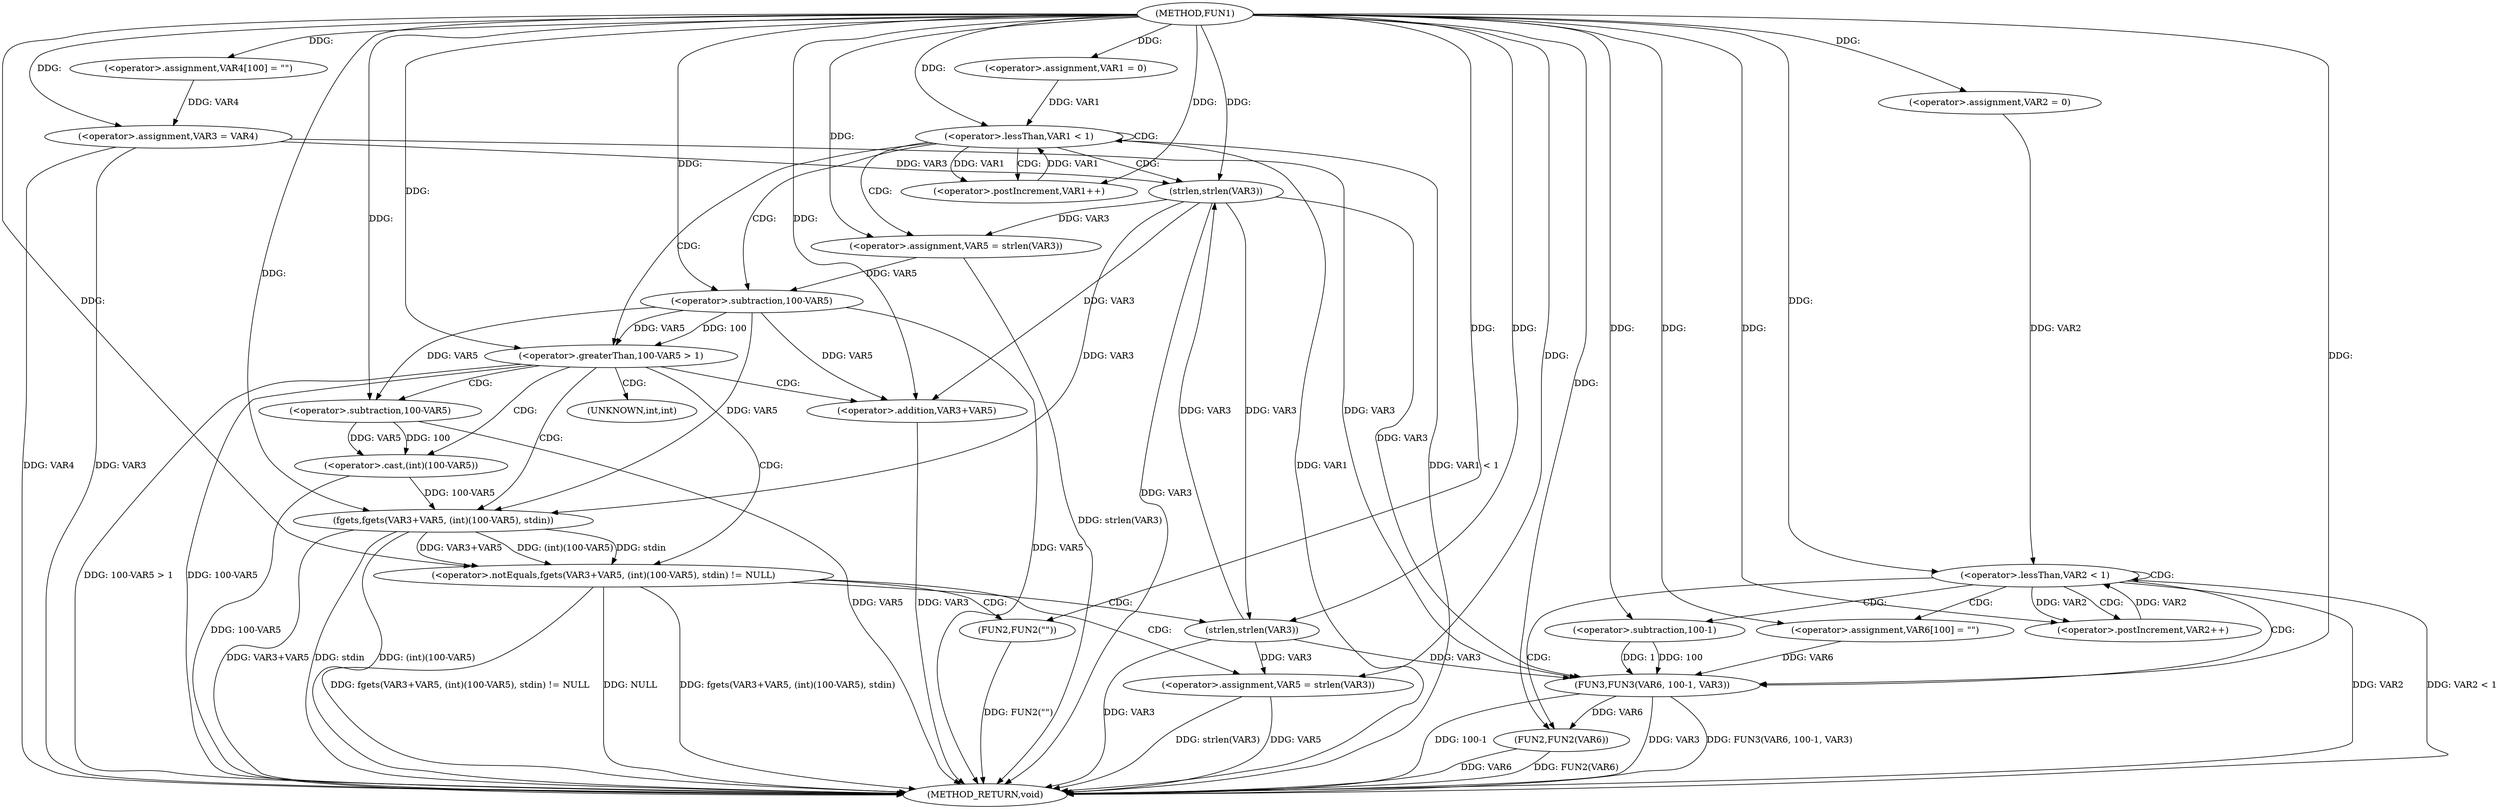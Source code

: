 digraph FUN1 {  
"1000100" [label = "(METHOD,FUN1)" ]
"1000181" [label = "(METHOD_RETURN,void)" ]
"1000106" [label = "(<operator>.assignment,VAR4[100] = \"\")" ]
"1000109" [label = "(<operator>.assignment,VAR3 = VAR4)" ]
"1000113" [label = "(<operator>.assignment,VAR1 = 0)" ]
"1000116" [label = "(<operator>.lessThan,VAR1 < 1)" ]
"1000119" [label = "(<operator>.postIncrement,VAR1++)" ]
"1000124" [label = "(<operator>.assignment,VAR5 = strlen(VAR3))" ]
"1000126" [label = "(strlen,strlen(VAR3))" ]
"1000129" [label = "(<operator>.greaterThan,100-VAR5 > 1)" ]
"1000130" [label = "(<operator>.subtraction,100-VAR5)" ]
"1000136" [label = "(<operator>.notEquals,fgets(VAR3+VAR5, (int)(100-VAR5), stdin) != NULL)" ]
"1000137" [label = "(fgets,fgets(VAR3+VAR5, (int)(100-VAR5), stdin))" ]
"1000138" [label = "(<operator>.addition,VAR3+VAR5)" ]
"1000141" [label = "(<operator>.cast,(int)(100-VAR5))" ]
"1000143" [label = "(<operator>.subtraction,100-VAR5)" ]
"1000149" [label = "(<operator>.assignment,VAR5 = strlen(VAR3))" ]
"1000151" [label = "(strlen,strlen(VAR3))" ]
"1000156" [label = "(FUN2,FUN2(\"\"))" ]
"1000159" [label = "(<operator>.assignment,VAR2 = 0)" ]
"1000162" [label = "(<operator>.lessThan,VAR2 < 1)" ]
"1000165" [label = "(<operator>.postIncrement,VAR2++)" ]
"1000170" [label = "(<operator>.assignment,VAR6[100] = \"\")" ]
"1000173" [label = "(FUN3,FUN3(VAR6, 100-1, VAR3))" ]
"1000175" [label = "(<operator>.subtraction,100-1)" ]
"1000179" [label = "(FUN2,FUN2(VAR6))" ]
"1000142" [label = "(UNKNOWN,int,int)" ]
  "1000149" -> "1000181"  [ label = "DDG: strlen(VAR3)"] 
  "1000179" -> "1000181"  [ label = "DDG: FUN2(VAR6)"] 
  "1000151" -> "1000181"  [ label = "DDG: VAR3"] 
  "1000129" -> "1000181"  [ label = "DDG: 100-VAR5 > 1"] 
  "1000179" -> "1000181"  [ label = "DDG: VAR6"] 
  "1000126" -> "1000181"  [ label = "DDG: VAR3"] 
  "1000173" -> "1000181"  [ label = "DDG: VAR3"] 
  "1000116" -> "1000181"  [ label = "DDG: VAR1"] 
  "1000129" -> "1000181"  [ label = "DDG: 100-VAR5"] 
  "1000124" -> "1000181"  [ label = "DDG: strlen(VAR3)"] 
  "1000130" -> "1000181"  [ label = "DDG: VAR5"] 
  "1000137" -> "1000181"  [ label = "DDG: (int)(100-VAR5)"] 
  "1000138" -> "1000181"  [ label = "DDG: VAR3"] 
  "1000109" -> "1000181"  [ label = "DDG: VAR3"] 
  "1000173" -> "1000181"  [ label = "DDG: FUN3(VAR6, 100-1, VAR3)"] 
  "1000141" -> "1000181"  [ label = "DDG: 100-VAR5"] 
  "1000136" -> "1000181"  [ label = "DDG: fgets(VAR3+VAR5, (int)(100-VAR5), stdin) != NULL"] 
  "1000143" -> "1000181"  [ label = "DDG: VAR5"] 
  "1000149" -> "1000181"  [ label = "DDG: VAR5"] 
  "1000156" -> "1000181"  [ label = "DDG: FUN2(\"\")"] 
  "1000137" -> "1000181"  [ label = "DDG: VAR3+VAR5"] 
  "1000162" -> "1000181"  [ label = "DDG: VAR2"] 
  "1000162" -> "1000181"  [ label = "DDG: VAR2 < 1"] 
  "1000137" -> "1000181"  [ label = "DDG: stdin"] 
  "1000136" -> "1000181"  [ label = "DDG: NULL"] 
  "1000109" -> "1000181"  [ label = "DDG: VAR4"] 
  "1000116" -> "1000181"  [ label = "DDG: VAR1 < 1"] 
  "1000136" -> "1000181"  [ label = "DDG: fgets(VAR3+VAR5, (int)(100-VAR5), stdin)"] 
  "1000173" -> "1000181"  [ label = "DDG: 100-1"] 
  "1000100" -> "1000106"  [ label = "DDG: "] 
  "1000106" -> "1000109"  [ label = "DDG: VAR4"] 
  "1000100" -> "1000109"  [ label = "DDG: "] 
  "1000100" -> "1000113"  [ label = "DDG: "] 
  "1000113" -> "1000116"  [ label = "DDG: VAR1"] 
  "1000119" -> "1000116"  [ label = "DDG: VAR1"] 
  "1000100" -> "1000116"  [ label = "DDG: "] 
  "1000116" -> "1000119"  [ label = "DDG: VAR1"] 
  "1000100" -> "1000119"  [ label = "DDG: "] 
  "1000126" -> "1000124"  [ label = "DDG: VAR3"] 
  "1000100" -> "1000124"  [ label = "DDG: "] 
  "1000151" -> "1000126"  [ label = "DDG: VAR3"] 
  "1000109" -> "1000126"  [ label = "DDG: VAR3"] 
  "1000100" -> "1000126"  [ label = "DDG: "] 
  "1000130" -> "1000129"  [ label = "DDG: 100"] 
  "1000130" -> "1000129"  [ label = "DDG: VAR5"] 
  "1000100" -> "1000130"  [ label = "DDG: "] 
  "1000124" -> "1000130"  [ label = "DDG: VAR5"] 
  "1000100" -> "1000129"  [ label = "DDG: "] 
  "1000137" -> "1000136"  [ label = "DDG: VAR3+VAR5"] 
  "1000137" -> "1000136"  [ label = "DDG: (int)(100-VAR5)"] 
  "1000137" -> "1000136"  [ label = "DDG: stdin"] 
  "1000126" -> "1000137"  [ label = "DDG: VAR3"] 
  "1000100" -> "1000137"  [ label = "DDG: "] 
  "1000130" -> "1000137"  [ label = "DDG: VAR5"] 
  "1000126" -> "1000138"  [ label = "DDG: VAR3"] 
  "1000100" -> "1000138"  [ label = "DDG: "] 
  "1000130" -> "1000138"  [ label = "DDG: VAR5"] 
  "1000141" -> "1000137"  [ label = "DDG: 100-VAR5"] 
  "1000143" -> "1000141"  [ label = "DDG: 100"] 
  "1000143" -> "1000141"  [ label = "DDG: VAR5"] 
  "1000100" -> "1000143"  [ label = "DDG: "] 
  "1000130" -> "1000143"  [ label = "DDG: VAR5"] 
  "1000100" -> "1000136"  [ label = "DDG: "] 
  "1000151" -> "1000149"  [ label = "DDG: VAR3"] 
  "1000100" -> "1000149"  [ label = "DDG: "] 
  "1000100" -> "1000151"  [ label = "DDG: "] 
  "1000126" -> "1000151"  [ label = "DDG: VAR3"] 
  "1000100" -> "1000156"  [ label = "DDG: "] 
  "1000100" -> "1000159"  [ label = "DDG: "] 
  "1000159" -> "1000162"  [ label = "DDG: VAR2"] 
  "1000165" -> "1000162"  [ label = "DDG: VAR2"] 
  "1000100" -> "1000162"  [ label = "DDG: "] 
  "1000162" -> "1000165"  [ label = "DDG: VAR2"] 
  "1000100" -> "1000165"  [ label = "DDG: "] 
  "1000100" -> "1000170"  [ label = "DDG: "] 
  "1000170" -> "1000173"  [ label = "DDG: VAR6"] 
  "1000100" -> "1000173"  [ label = "DDG: "] 
  "1000175" -> "1000173"  [ label = "DDG: 100"] 
  "1000175" -> "1000173"  [ label = "DDG: 1"] 
  "1000100" -> "1000175"  [ label = "DDG: "] 
  "1000151" -> "1000173"  [ label = "DDG: VAR3"] 
  "1000126" -> "1000173"  [ label = "DDG: VAR3"] 
  "1000109" -> "1000173"  [ label = "DDG: VAR3"] 
  "1000173" -> "1000179"  [ label = "DDG: VAR6"] 
  "1000100" -> "1000179"  [ label = "DDG: "] 
  "1000116" -> "1000119"  [ label = "CDG: "] 
  "1000116" -> "1000116"  [ label = "CDG: "] 
  "1000116" -> "1000126"  [ label = "CDG: "] 
  "1000116" -> "1000129"  [ label = "CDG: "] 
  "1000116" -> "1000124"  [ label = "CDG: "] 
  "1000116" -> "1000130"  [ label = "CDG: "] 
  "1000129" -> "1000142"  [ label = "CDG: "] 
  "1000129" -> "1000141"  [ label = "CDG: "] 
  "1000129" -> "1000136"  [ label = "CDG: "] 
  "1000129" -> "1000143"  [ label = "CDG: "] 
  "1000129" -> "1000137"  [ label = "CDG: "] 
  "1000129" -> "1000138"  [ label = "CDG: "] 
  "1000136" -> "1000156"  [ label = "CDG: "] 
  "1000136" -> "1000149"  [ label = "CDG: "] 
  "1000136" -> "1000151"  [ label = "CDG: "] 
  "1000162" -> "1000165"  [ label = "CDG: "] 
  "1000162" -> "1000173"  [ label = "CDG: "] 
  "1000162" -> "1000175"  [ label = "CDG: "] 
  "1000162" -> "1000170"  [ label = "CDG: "] 
  "1000162" -> "1000179"  [ label = "CDG: "] 
  "1000162" -> "1000162"  [ label = "CDG: "] 
}
